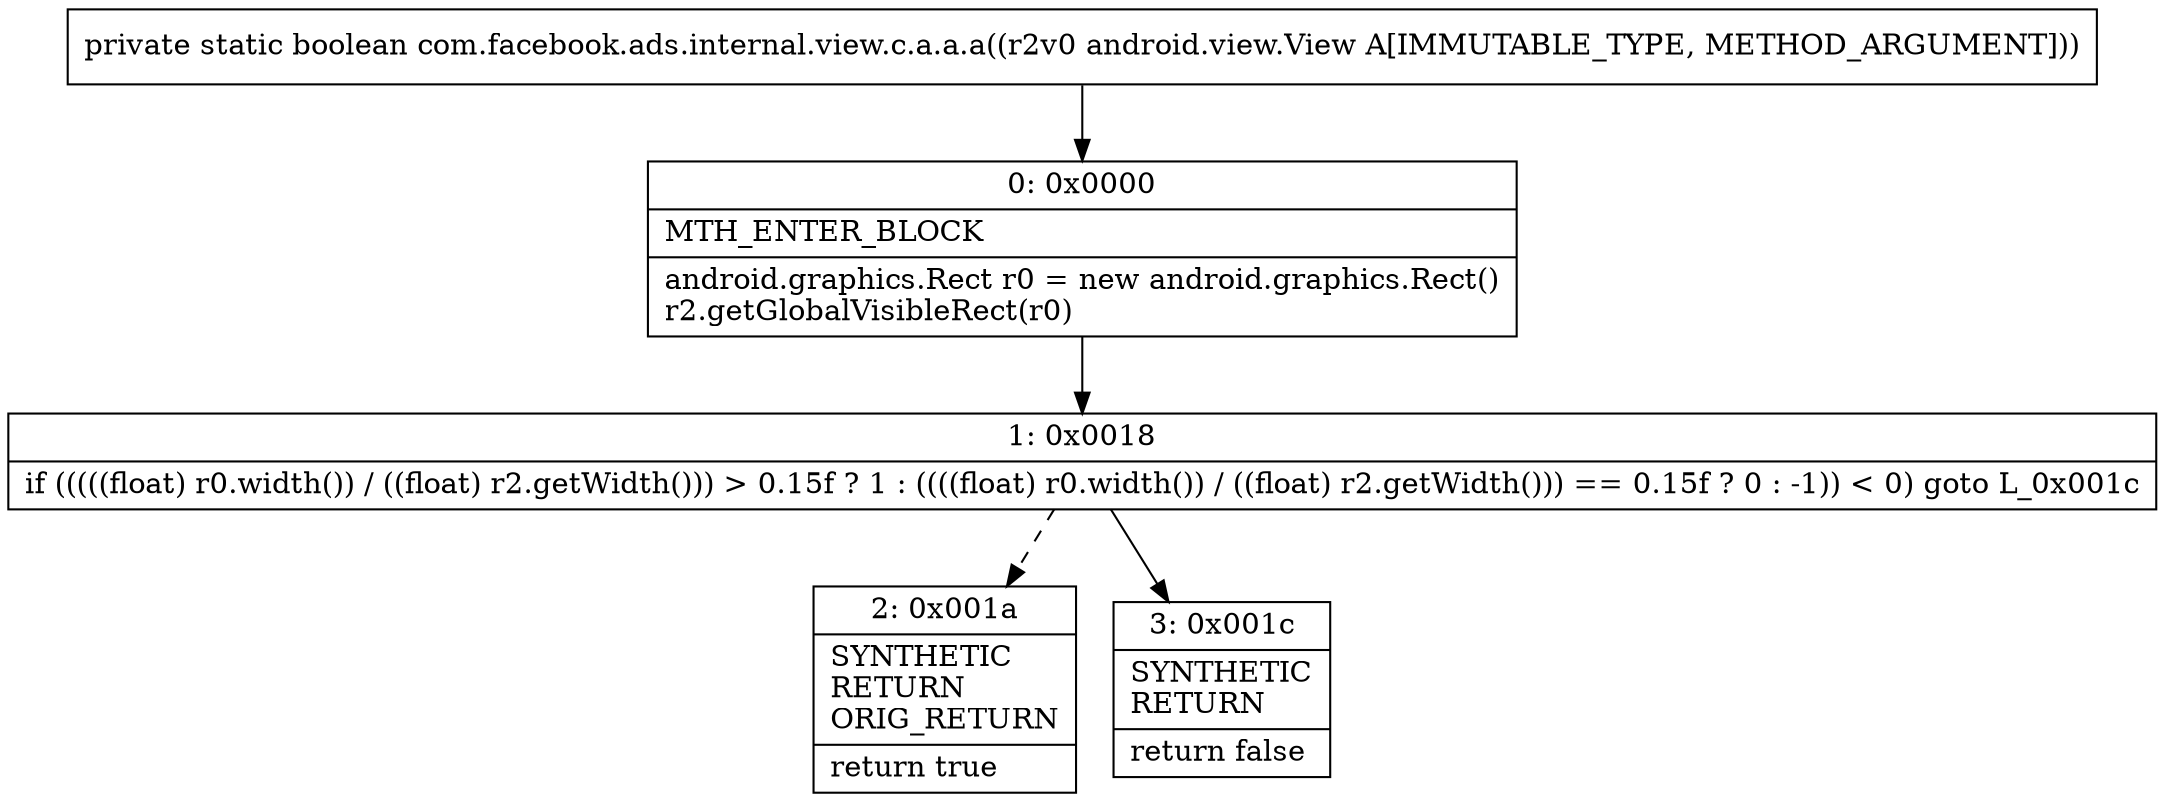 digraph "CFG forcom.facebook.ads.internal.view.c.a.a.a(Landroid\/view\/View;)Z" {
Node_0 [shape=record,label="{0\:\ 0x0000|MTH_ENTER_BLOCK\l|android.graphics.Rect r0 = new android.graphics.Rect()\lr2.getGlobalVisibleRect(r0)\l}"];
Node_1 [shape=record,label="{1\:\ 0x0018|if (((((float) r0.width()) \/ ((float) r2.getWidth())) \> 0.15f ? 1 : ((((float) r0.width()) \/ ((float) r2.getWidth())) == 0.15f ? 0 : \-1)) \< 0) goto L_0x001c\l}"];
Node_2 [shape=record,label="{2\:\ 0x001a|SYNTHETIC\lRETURN\lORIG_RETURN\l|return true\l}"];
Node_3 [shape=record,label="{3\:\ 0x001c|SYNTHETIC\lRETURN\l|return false\l}"];
MethodNode[shape=record,label="{private static boolean com.facebook.ads.internal.view.c.a.a.a((r2v0 android.view.View A[IMMUTABLE_TYPE, METHOD_ARGUMENT])) }"];
MethodNode -> Node_0;
Node_0 -> Node_1;
Node_1 -> Node_2[style=dashed];
Node_1 -> Node_3;
}

